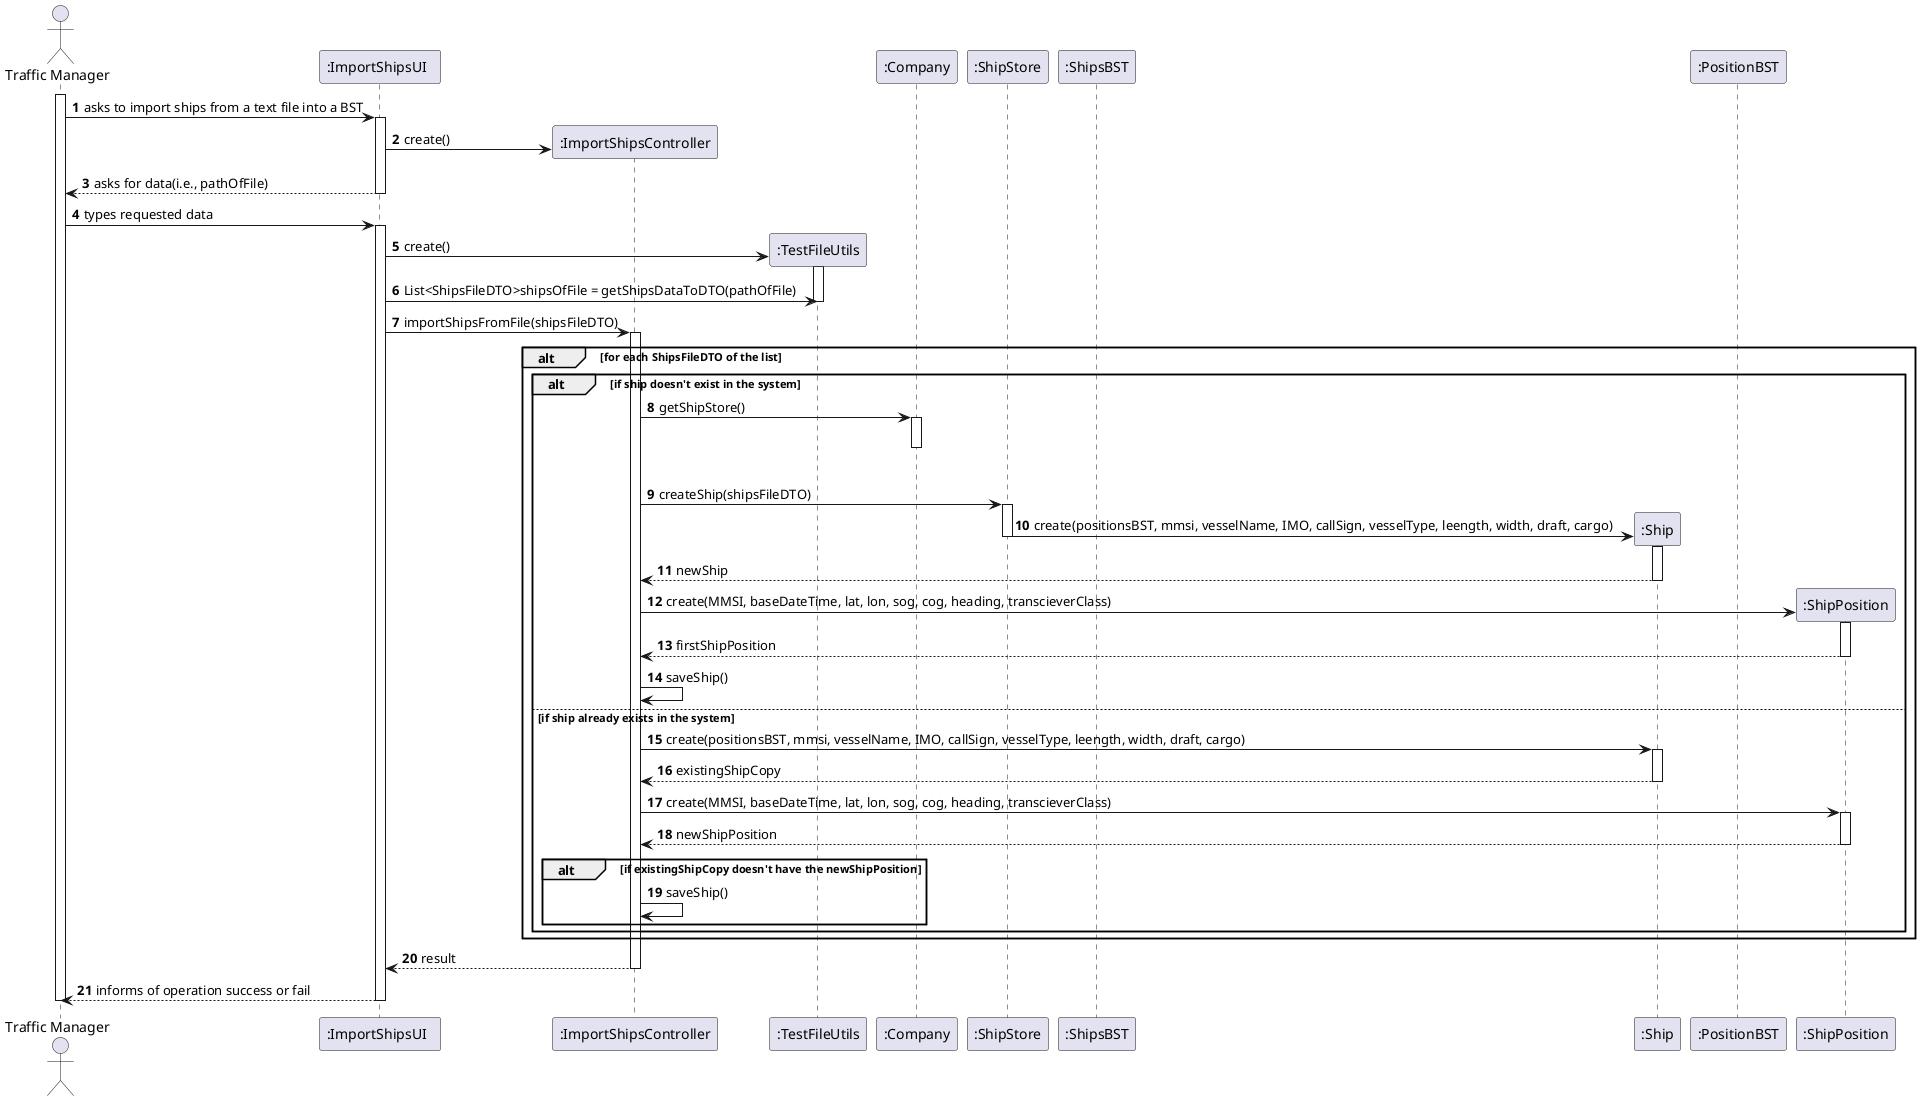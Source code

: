 @startuml
autonumber
'hide footbox
actor "Traffic Manager" as TM
participant ":ImportShipsUI  " as UI
participant ":ImportShipsController" as CTRL
participant ":TestFileUtils" as TFU
participant ":Company" as CMP
participant ":ShipStore" as STORE
participant ":ShipsBST" as SBST
participant ":Ship" as SHIP
participant ":PositionBST" as PBST
participant ":ShipPosition" as POS

activate TM
TM -> UI : asks to import ships from a text file into a BST
activate UI
UI -> CTRL** : create()
UI --> TM : asks for data(i.e., pathOfFile)
deactivate UI
TM -> UI : types requested data
activate UI
UI -> TFU** : create()
activate TFU
UI -> TFU : List<ShipsFileDTO>shipsOfFile = getShipsDataToDTO(pathOfFile)
deactivate TFU
UI -> CTRL : importShipsFromFile(shipsFileDTO)
activate CTRL
alt for each ShipsFileDTO of the list
alt if ship doesn't exist in the system
CTRL -> CMP : getShipStore()
activate CMP
|||
deactivate CMP
CTRL -> STORE : createShip(shipsFileDTO)
activate STORE
STORE -> SHIP** : create(positionsBST, mmsi, vesselName, IMO, callSign, vesselType, leength, width, draft, cargo)
activate SHIP
deactivate STORE
SHIP --> CTRL : newShip
deactivate SHIP
CTRL -> POS** : create(MMSI, baseDateTime, lat, lon, sog, cog, heading, transcieverClass)
activate POS
POS --> CTRL : firstShipPosition
deactivate POS
CTRL -> CTRL : saveShip()
else if ship already exists in the system
CTRL -> SHIP : create(positionsBST, mmsi, vesselName, IMO, callSign, vesselType, leength, width, draft, cargo)
activate SHIP
SHIP --> CTRL : existingShipCopy
deactivate SHIP
CTRL -> POS : create(MMSI, baseDateTime, lat, lon, sog, cog, heading, transcieverClass)
activate POS
POS --> CTRL : newShipPosition
deactivate POS
alt if existingShipCopy doesn't have the newShipPosition
CTRL -> CTRL : saveShip()
end
end
end
CTRL --> UI : result
deactivate CTRL
UI --> TM : informs of operation success or fail
deactivate UI
deactivate TM

@enduml
